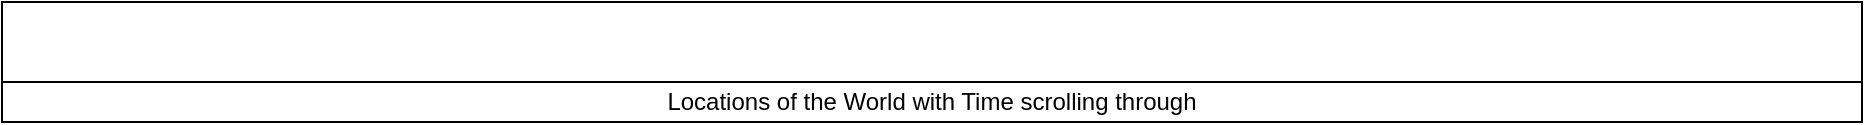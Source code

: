 <mxfile version="20.0.1" type="github">
  <diagram id="WNplILXRy1oe8KWwJbsN" name="Page-1">
    <mxGraphModel dx="2062" dy="1122" grid="1" gridSize="10" guides="1" tooltips="1" connect="1" arrows="1" fold="1" page="1" pageScale="1" pageWidth="827" pageHeight="1169" math="0" shadow="0">
      <root>
        <mxCell id="0" />
        <mxCell id="1" parent="0" />
        <mxCell id="WB7KlCcRTzgxZvh_4Z3g-1" value="" style="rounded=0;whiteSpace=wrap;html=1;" vertex="1" parent="1">
          <mxGeometry x="50" y="210" width="930" height="40" as="geometry" />
        </mxCell>
        <mxCell id="WB7KlCcRTzgxZvh_4Z3g-2" value="Locations of the World with Time scrolling through" style="rounded=0;whiteSpace=wrap;html=1;" vertex="1" parent="1">
          <mxGeometry x="50" y="250" width="930" height="20" as="geometry" />
        </mxCell>
      </root>
    </mxGraphModel>
  </diagram>
</mxfile>
